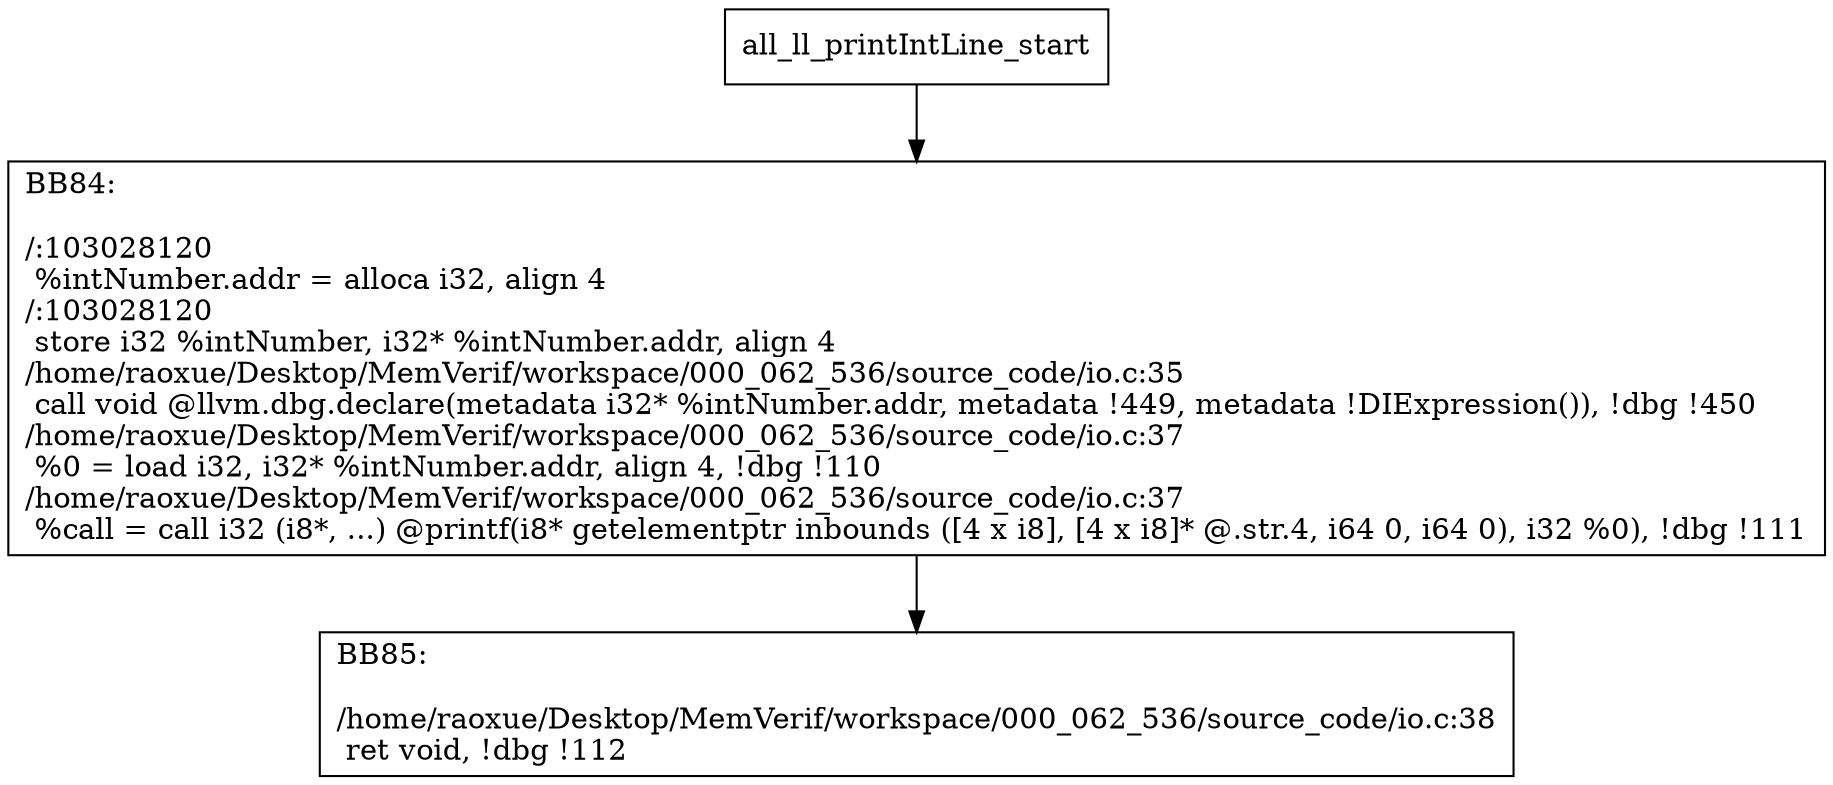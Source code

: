 digraph "CFG for'all_ll_printIntLine' function" {
	BBall_ll_printIntLine_start[shape=record,label="{all_ll_printIntLine_start}"];
	BBall_ll_printIntLine_start-> all_ll_printIntLineBB84;
	all_ll_printIntLineBB84 [shape=record, label="{BB84:\l\l/:103028120\l
  %intNumber.addr = alloca i32, align 4\l
/:103028120\l
  store i32 %intNumber, i32* %intNumber.addr, align 4\l
/home/raoxue/Desktop/MemVerif/workspace/000_062_536/source_code/io.c:35\l
  call void @llvm.dbg.declare(metadata i32* %intNumber.addr, metadata !449, metadata !DIExpression()), !dbg !450\l
/home/raoxue/Desktop/MemVerif/workspace/000_062_536/source_code/io.c:37\l
  %0 = load i32, i32* %intNumber.addr, align 4, !dbg !110\l
/home/raoxue/Desktop/MemVerif/workspace/000_062_536/source_code/io.c:37\l
  %call = call i32 (i8*, ...) @printf(i8* getelementptr inbounds ([4 x i8], [4 x i8]* @.str.4, i64 0, i64 0), i32 %0), !dbg !111\l
}"];
	all_ll_printIntLineBB84-> all_ll_printIntLineBB85;
	all_ll_printIntLineBB85 [shape=record, label="{BB85:\l\l/home/raoxue/Desktop/MemVerif/workspace/000_062_536/source_code/io.c:38\l
  ret void, !dbg !112\l
}"];
}
